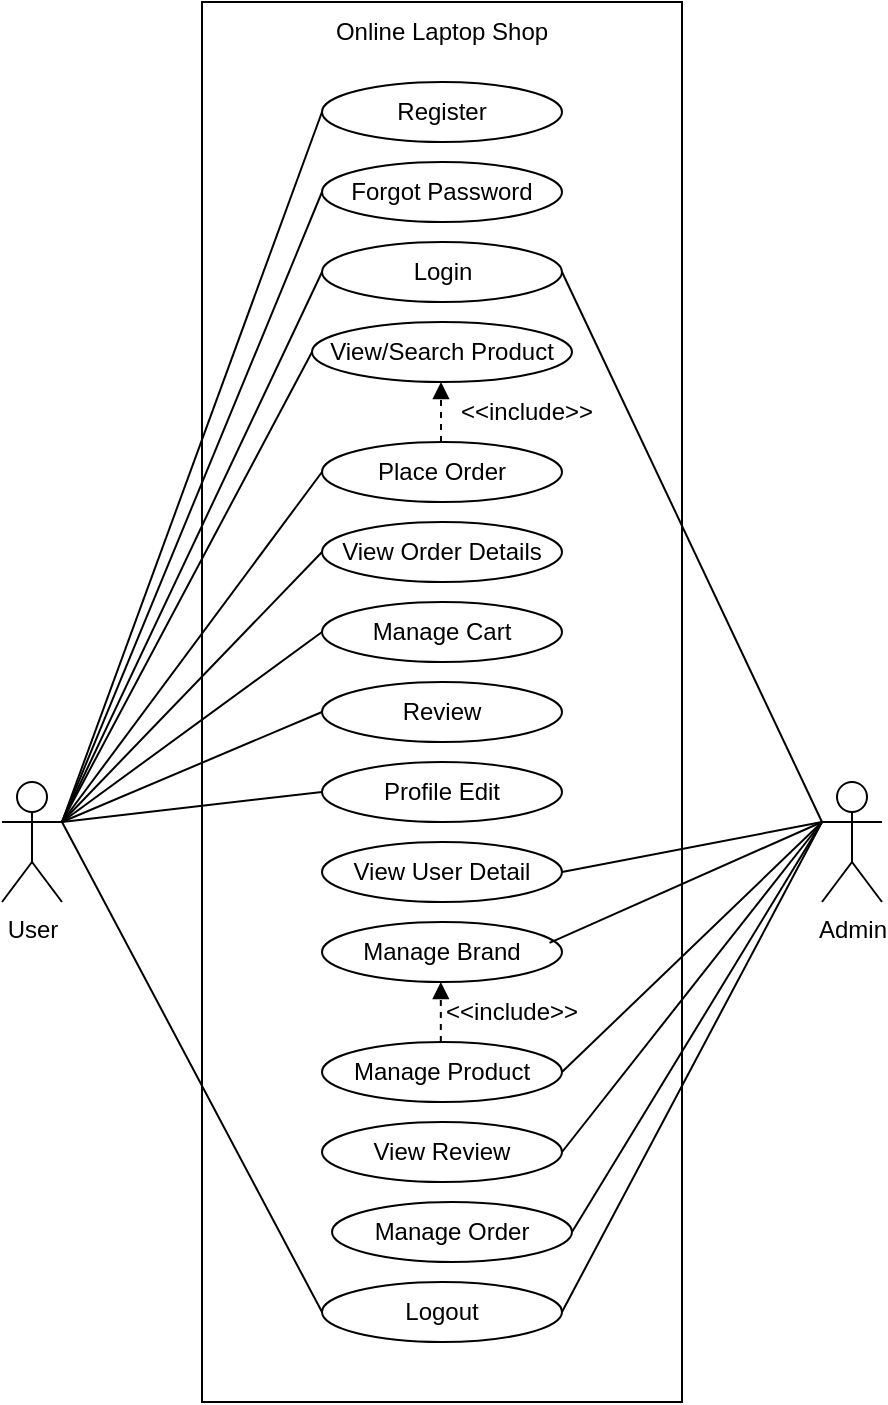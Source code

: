 <mxfile version="28.1.2">
  <diagram name="Page-1" id="oDLwJqt906xFxt-FWghb">
    <mxGraphModel dx="1042" dy="562" grid="1" gridSize="10" guides="1" tooltips="1" connect="1" arrows="1" fold="1" page="1" pageScale="1" pageWidth="827" pageHeight="1169" math="0" shadow="0">
      <root>
        <mxCell id="0" />
        <mxCell id="1" parent="0" />
        <mxCell id="0pAaLDs-M5oaFOF3E11J-3" value="" style="rounded=0;whiteSpace=wrap;html=1;direction=south;" parent="1" vertex="1">
          <mxGeometry x="280" y="40" width="240" height="700" as="geometry" />
        </mxCell>
        <mxCell id="0pAaLDs-M5oaFOF3E11J-4" value="Online Laptop Shop" style="text;strokeColor=none;align=center;fillColor=none;html=1;verticalAlign=middle;whiteSpace=wrap;rounded=0;" parent="1" vertex="1">
          <mxGeometry x="340" y="40" width="120" height="30" as="geometry" />
        </mxCell>
        <mxCell id="0pAaLDs-M5oaFOF3E11J-5" value="Review" style="ellipse;whiteSpace=wrap;html=1;container=1;" parent="1" vertex="1">
          <mxGeometry x="340" y="380" width="120" height="30" as="geometry" />
        </mxCell>
        <mxCell id="0pAaLDs-M5oaFOF3E11J-6" value="Register" style="text;strokeColor=none;align=center;fillColor=none;html=1;verticalAlign=middle;whiteSpace=wrap;rounded=0;" parent="1" vertex="1">
          <mxGeometry x="375" y="80" width="60" height="30" as="geometry" />
        </mxCell>
        <mxCell id="0pAaLDs-M5oaFOF3E11J-8" value="Forgot Password" style="ellipse;whiteSpace=wrap;html=1;container=1;" parent="1" vertex="1">
          <mxGeometry x="340" y="120" width="120" height="30" as="geometry" />
        </mxCell>
        <mxCell id="0pAaLDs-M5oaFOF3E11J-9" value="" style="ellipse;whiteSpace=wrap;html=1;container=1;" parent="1" vertex="1">
          <mxGeometry x="340" y="160" width="120" height="30" as="geometry" />
        </mxCell>
        <mxCell id="0pAaLDs-M5oaFOF3E11J-10" value="Login" style="text;strokeColor=none;align=center;fillColor=none;html=1;verticalAlign=middle;whiteSpace=wrap;rounded=0;container=1;" parent="0pAaLDs-M5oaFOF3E11J-9" vertex="1">
          <mxGeometry x="32.5" width="55" height="30" as="geometry" />
        </mxCell>
        <mxCell id="0pAaLDs-M5oaFOF3E11J-17" value="Manage Cart" style="ellipse;whiteSpace=wrap;html=1;container=1;" parent="1" vertex="1">
          <mxGeometry x="340" y="340" width="120" height="30" as="geometry" />
        </mxCell>
        <mxCell id="0pAaLDs-M5oaFOF3E11J-20" value="Register" style="ellipse;whiteSpace=wrap;html=1;container=1;" parent="1" vertex="1">
          <mxGeometry x="340" y="80" width="120" height="30" as="geometry" />
        </mxCell>
        <mxCell id="0pAaLDs-M5oaFOF3E11J-23" value="Profile Edit" style="ellipse;whiteSpace=wrap;html=1;container=1;" parent="1" vertex="1">
          <mxGeometry x="340" y="420" width="120" height="30" as="geometry" />
        </mxCell>
        <mxCell id="4KmMnt4Qvvy9tC9HKDvp-6" style="edgeStyle=orthogonalEdgeStyle;rounded=0;orthogonalLoop=1;jettySize=auto;html=1;exitX=0;exitY=0;exitDx=0;exitDy=0;" parent="1" edge="1">
          <mxGeometry relative="1" as="geometry">
            <mxPoint x="440" y="290" as="sourcePoint" />
            <mxPoint x="440" y="290" as="targetPoint" />
          </mxGeometry>
        </mxCell>
        <mxCell id="4KmMnt4Qvvy9tC9HKDvp-11" value="View/Search Product" style="ellipse;whiteSpace=wrap;html=1;container=1;" parent="1" vertex="1">
          <mxGeometry x="335" y="200" width="130" height="30" as="geometry" />
        </mxCell>
        <mxCell id="4KmMnt4Qvvy9tC9HKDvp-19" value="View User Detail" style="ellipse;whiteSpace=wrap;html=1;container=1;" parent="1" vertex="1">
          <mxGeometry x="340" y="460" width="120" height="30" as="geometry" />
        </mxCell>
        <mxCell id="4KmMnt4Qvvy9tC9HKDvp-20" value="Manage Brand" style="ellipse;whiteSpace=wrap;html=1;container=1;" parent="1" vertex="1">
          <mxGeometry x="340" y="500" width="120" height="30" as="geometry" />
        </mxCell>
        <mxCell id="4KmMnt4Qvvy9tC9HKDvp-21" value="Manage Product" style="ellipse;whiteSpace=wrap;html=1;container=1;" parent="1" vertex="1">
          <mxGeometry x="340" y="560" width="120" height="30" as="geometry" />
        </mxCell>
        <mxCell id="4KmMnt4Qvvy9tC9HKDvp-22" value="View Review" style="ellipse;whiteSpace=wrap;html=1;container=1;" parent="1" vertex="1">
          <mxGeometry x="340" y="600" width="120" height="30" as="geometry" />
        </mxCell>
        <mxCell id="4KmMnt4Qvvy9tC9HKDvp-24" value="Manage Order" style="ellipse;whiteSpace=wrap;html=1;container=1;" parent="1" vertex="1">
          <mxGeometry x="345" y="640" width="120" height="30" as="geometry" />
        </mxCell>
        <mxCell id="4KmMnt4Qvvy9tC9HKDvp-25" value="Logout" style="ellipse;whiteSpace=wrap;html=1;container=1;" parent="1" vertex="1">
          <mxGeometry x="340" y="680" width="120" height="30" as="geometry" />
        </mxCell>
        <mxCell id="4KmMnt4Qvvy9tC9HKDvp-26" value="User" style="shape=umlActor;verticalLabelPosition=bottom;verticalAlign=top;html=1;outlineConnect=0;" parent="1" vertex="1">
          <mxGeometry x="180" y="430" width="30" height="60" as="geometry" />
        </mxCell>
        <mxCell id="4KmMnt4Qvvy9tC9HKDvp-28" value="Admin" style="shape=umlActor;verticalLabelPosition=bottom;verticalAlign=top;html=1;outlineConnect=0;" parent="1" vertex="1">
          <mxGeometry x="590" y="430" width="30" height="60" as="geometry" />
        </mxCell>
        <mxCell id="4KmMnt4Qvvy9tC9HKDvp-33" value="" style="endArrow=none;html=1;rounded=0;entryX=0;entryY=0.5;entryDx=0;entryDy=0;" parent="1" target="0pAaLDs-M5oaFOF3E11J-20" edge="1">
          <mxGeometry width="50" height="50" relative="1" as="geometry">
            <mxPoint x="210" y="450" as="sourcePoint" />
            <mxPoint x="260" y="400" as="targetPoint" />
          </mxGeometry>
        </mxCell>
        <mxCell id="4KmMnt4Qvvy9tC9HKDvp-36" value="" style="endArrow=none;html=1;rounded=0;entryX=0;entryY=0.5;entryDx=0;entryDy=0;" parent="1" target="0pAaLDs-M5oaFOF3E11J-8" edge="1">
          <mxGeometry width="50" height="50" relative="1" as="geometry">
            <mxPoint x="210" y="450" as="sourcePoint" />
            <mxPoint x="260" y="400" as="targetPoint" />
          </mxGeometry>
        </mxCell>
        <mxCell id="4KmMnt4Qvvy9tC9HKDvp-37" value="" style="endArrow=none;html=1;rounded=0;entryX=0;entryY=0.5;entryDx=0;entryDy=0;" parent="1" target="0pAaLDs-M5oaFOF3E11J-9" edge="1">
          <mxGeometry width="50" height="50" relative="1" as="geometry">
            <mxPoint x="210" y="450" as="sourcePoint" />
            <mxPoint x="260" y="400" as="targetPoint" />
          </mxGeometry>
        </mxCell>
        <mxCell id="4KmMnt4Qvvy9tC9HKDvp-39" value="" style="endArrow=none;html=1;rounded=0;entryX=0;entryY=0.5;entryDx=0;entryDy=0;" parent="1" target="4KmMnt4Qvvy9tC9HKDvp-11" edge="1">
          <mxGeometry width="50" height="50" relative="1" as="geometry">
            <mxPoint x="210" y="450" as="sourcePoint" />
            <mxPoint x="260" y="400" as="targetPoint" />
          </mxGeometry>
        </mxCell>
        <mxCell id="4KmMnt4Qvvy9tC9HKDvp-40" value="" style="endArrow=none;html=1;rounded=0;entryX=0;entryY=0.5;entryDx=0;entryDy=0;" parent="1" target="0pAaLDs-M5oaFOF3E11J-17" edge="1">
          <mxGeometry width="50" height="50" relative="1" as="geometry">
            <mxPoint x="210" y="450" as="sourcePoint" />
            <mxPoint x="260" y="400" as="targetPoint" />
          </mxGeometry>
        </mxCell>
        <mxCell id="4KmMnt4Qvvy9tC9HKDvp-43" value="" style="endArrow=none;html=1;rounded=0;entryX=0;entryY=0.5;entryDx=0;entryDy=0;" parent="1" target="0pAaLDs-M5oaFOF3E11J-5" edge="1">
          <mxGeometry width="50" height="50" relative="1" as="geometry">
            <mxPoint x="210" y="450" as="sourcePoint" />
            <mxPoint x="260" y="400" as="targetPoint" />
          </mxGeometry>
        </mxCell>
        <mxCell id="4KmMnt4Qvvy9tC9HKDvp-44" value="" style="endArrow=none;html=1;rounded=0;entryX=0;entryY=0.5;entryDx=0;entryDy=0;" parent="1" target="0pAaLDs-M5oaFOF3E11J-23" edge="1">
          <mxGeometry width="50" height="50" relative="1" as="geometry">
            <mxPoint x="210" y="450" as="sourcePoint" />
            <mxPoint x="260" y="400" as="targetPoint" />
          </mxGeometry>
        </mxCell>
        <mxCell id="4KmMnt4Qvvy9tC9HKDvp-46" value="" style="endArrow=none;html=1;rounded=0;exitX=1;exitY=0.5;exitDx=0;exitDy=0;" parent="1" source="4KmMnt4Qvvy9tC9HKDvp-25" edge="1">
          <mxGeometry width="50" height="50" relative="1" as="geometry">
            <mxPoint x="540" y="500" as="sourcePoint" />
            <mxPoint x="590" y="450" as="targetPoint" />
          </mxGeometry>
        </mxCell>
        <mxCell id="4KmMnt4Qvvy9tC9HKDvp-47" value="" style="endArrow=none;html=1;rounded=0;exitX=1;exitY=0.5;exitDx=0;exitDy=0;" parent="1" source="4KmMnt4Qvvy9tC9HKDvp-24" edge="1">
          <mxGeometry width="50" height="50" relative="1" as="geometry">
            <mxPoint x="540" y="500" as="sourcePoint" />
            <mxPoint x="590" y="450" as="targetPoint" />
          </mxGeometry>
        </mxCell>
        <mxCell id="4KmMnt4Qvvy9tC9HKDvp-50" value="" style="endArrow=none;html=1;rounded=0;exitX=1;exitY=0.5;exitDx=0;exitDy=0;" parent="1" source="4KmMnt4Qvvy9tC9HKDvp-22" edge="1">
          <mxGeometry width="50" height="50" relative="1" as="geometry">
            <mxPoint x="540" y="500" as="sourcePoint" />
            <mxPoint x="590" y="450" as="targetPoint" />
          </mxGeometry>
        </mxCell>
        <mxCell id="4KmMnt4Qvvy9tC9HKDvp-51" value="" style="endArrow=none;html=1;rounded=0;exitX=1;exitY=0.5;exitDx=0;exitDy=0;" parent="1" source="4KmMnt4Qvvy9tC9HKDvp-21" edge="1">
          <mxGeometry width="50" height="50" relative="1" as="geometry">
            <mxPoint x="540" y="500" as="sourcePoint" />
            <mxPoint x="590" y="450" as="targetPoint" />
          </mxGeometry>
        </mxCell>
        <mxCell id="4KmMnt4Qvvy9tC9HKDvp-52" value="" style="endArrow=none;html=1;rounded=0;exitX=0.948;exitY=0.347;exitDx=0;exitDy=0;exitPerimeter=0;" parent="1" source="4KmMnt4Qvvy9tC9HKDvp-20" edge="1">
          <mxGeometry width="50" height="50" relative="1" as="geometry">
            <mxPoint x="540" y="500" as="sourcePoint" />
            <mxPoint x="590" y="450" as="targetPoint" />
          </mxGeometry>
        </mxCell>
        <mxCell id="4KmMnt4Qvvy9tC9HKDvp-53" value="" style="endArrow=none;html=1;rounded=0;exitX=1;exitY=0.5;exitDx=0;exitDy=0;" parent="1" source="4KmMnt4Qvvy9tC9HKDvp-19" edge="1">
          <mxGeometry width="50" height="50" relative="1" as="geometry">
            <mxPoint x="460" y="600" as="sourcePoint" />
            <mxPoint x="590" y="450" as="targetPoint" />
          </mxGeometry>
        </mxCell>
        <mxCell id="FdoYtWaX1vXMOM0kNqNQ-3" value="&amp;lt;&amp;lt;include&amp;gt;&amp;gt;" style="text;strokeColor=none;align=center;fillColor=none;html=1;verticalAlign=middle;whiteSpace=wrap;rounded=0;" parent="1" vertex="1">
          <mxGeometry x="405" y="530" width="60" height="30" as="geometry" />
        </mxCell>
        <mxCell id="rfXMJDXDZlrtS7lAOH1J-1" value="Place Order" style="ellipse;whiteSpace=wrap;html=1;container=1;" parent="1" vertex="1">
          <mxGeometry x="340" y="260" width="120" height="30" as="geometry" />
        </mxCell>
        <mxCell id="rfXMJDXDZlrtS7lAOH1J-7" value="&amp;lt;&amp;lt;include&amp;gt;&amp;gt;" style="text;html=1;align=center;verticalAlign=middle;resizable=0;points=[];autosize=1;strokeColor=none;fillColor=none;" parent="1" vertex="1">
          <mxGeometry x="397" y="230" width="90" height="30" as="geometry" />
        </mxCell>
        <mxCell id="rfXMJDXDZlrtS7lAOH1J-10" value="" style="endArrow=block;html=1;rounded=0;dashed=1;endFill=1;" parent="1" edge="1">
          <mxGeometry width="50" height="50" relative="1" as="geometry">
            <mxPoint x="399.5" y="260" as="sourcePoint" />
            <mxPoint x="399.5" y="230" as="targetPoint" />
          </mxGeometry>
        </mxCell>
        <mxCell id="rfXMJDXDZlrtS7lAOH1J-11" value="" style="endArrow=block;html=1;rounded=0;dashed=1;endFill=1;" parent="1" edge="1">
          <mxGeometry width="50" height="50" relative="1" as="geometry">
            <mxPoint x="399.41" y="560" as="sourcePoint" />
            <mxPoint x="399.41" y="530" as="targetPoint" />
          </mxGeometry>
        </mxCell>
        <mxCell id="rfXMJDXDZlrtS7lAOH1J-14" value="" style="endArrow=none;html=1;rounded=0;exitX=0;exitY=0.5;exitDx=0;exitDy=0;entryX=1;entryY=0.333;entryDx=0;entryDy=0;entryPerimeter=0;" parent="1" source="4KmMnt4Qvvy9tC9HKDvp-25" target="4KmMnt4Qvvy9tC9HKDvp-26" edge="1">
          <mxGeometry width="50" height="50" relative="1" as="geometry">
            <mxPoint x="170" y="690" as="sourcePoint" />
            <mxPoint x="220" y="640" as="targetPoint" />
          </mxGeometry>
        </mxCell>
        <mxCell id="rfXMJDXDZlrtS7lAOH1J-15" value="" style="endArrow=none;html=1;rounded=0;entryX=0;entryY=0.5;entryDx=0;entryDy=0;" parent="1" target="rfXMJDXDZlrtS7lAOH1J-1" edge="1">
          <mxGeometry width="50" height="50" relative="1" as="geometry">
            <mxPoint x="210" y="450" as="sourcePoint" />
            <mxPoint x="190" y="300" as="targetPoint" />
          </mxGeometry>
        </mxCell>
        <mxCell id="iTrep064BJ_zBoVIAUvX-1" value="" style="endArrow=none;html=1;rounded=0;exitX=1;exitY=0.5;exitDx=0;exitDy=0;" parent="1" source="0pAaLDs-M5oaFOF3E11J-9" edge="1">
          <mxGeometry width="50" height="50" relative="1" as="geometry">
            <mxPoint x="520" y="265" as="sourcePoint" />
            <mxPoint x="590" y="450" as="targetPoint" />
          </mxGeometry>
        </mxCell>
        <mxCell id="YSlBeYA8LApBqhsQ95f7-1" value="View Order Details" style="ellipse;whiteSpace=wrap;html=1;container=1;" parent="1" vertex="1">
          <mxGeometry x="340" y="300" width="120" height="30" as="geometry" />
        </mxCell>
        <mxCell id="YSlBeYA8LApBqhsQ95f7-6" value="" style="endArrow=none;html=1;rounded=0;entryX=0;entryY=0.5;entryDx=0;entryDy=0;" parent="1" edge="1">
          <mxGeometry width="50" height="50" relative="1" as="geometry">
            <mxPoint x="210" y="450" as="sourcePoint" />
            <mxPoint x="340" y="315" as="targetPoint" />
          </mxGeometry>
        </mxCell>
      </root>
    </mxGraphModel>
  </diagram>
</mxfile>
